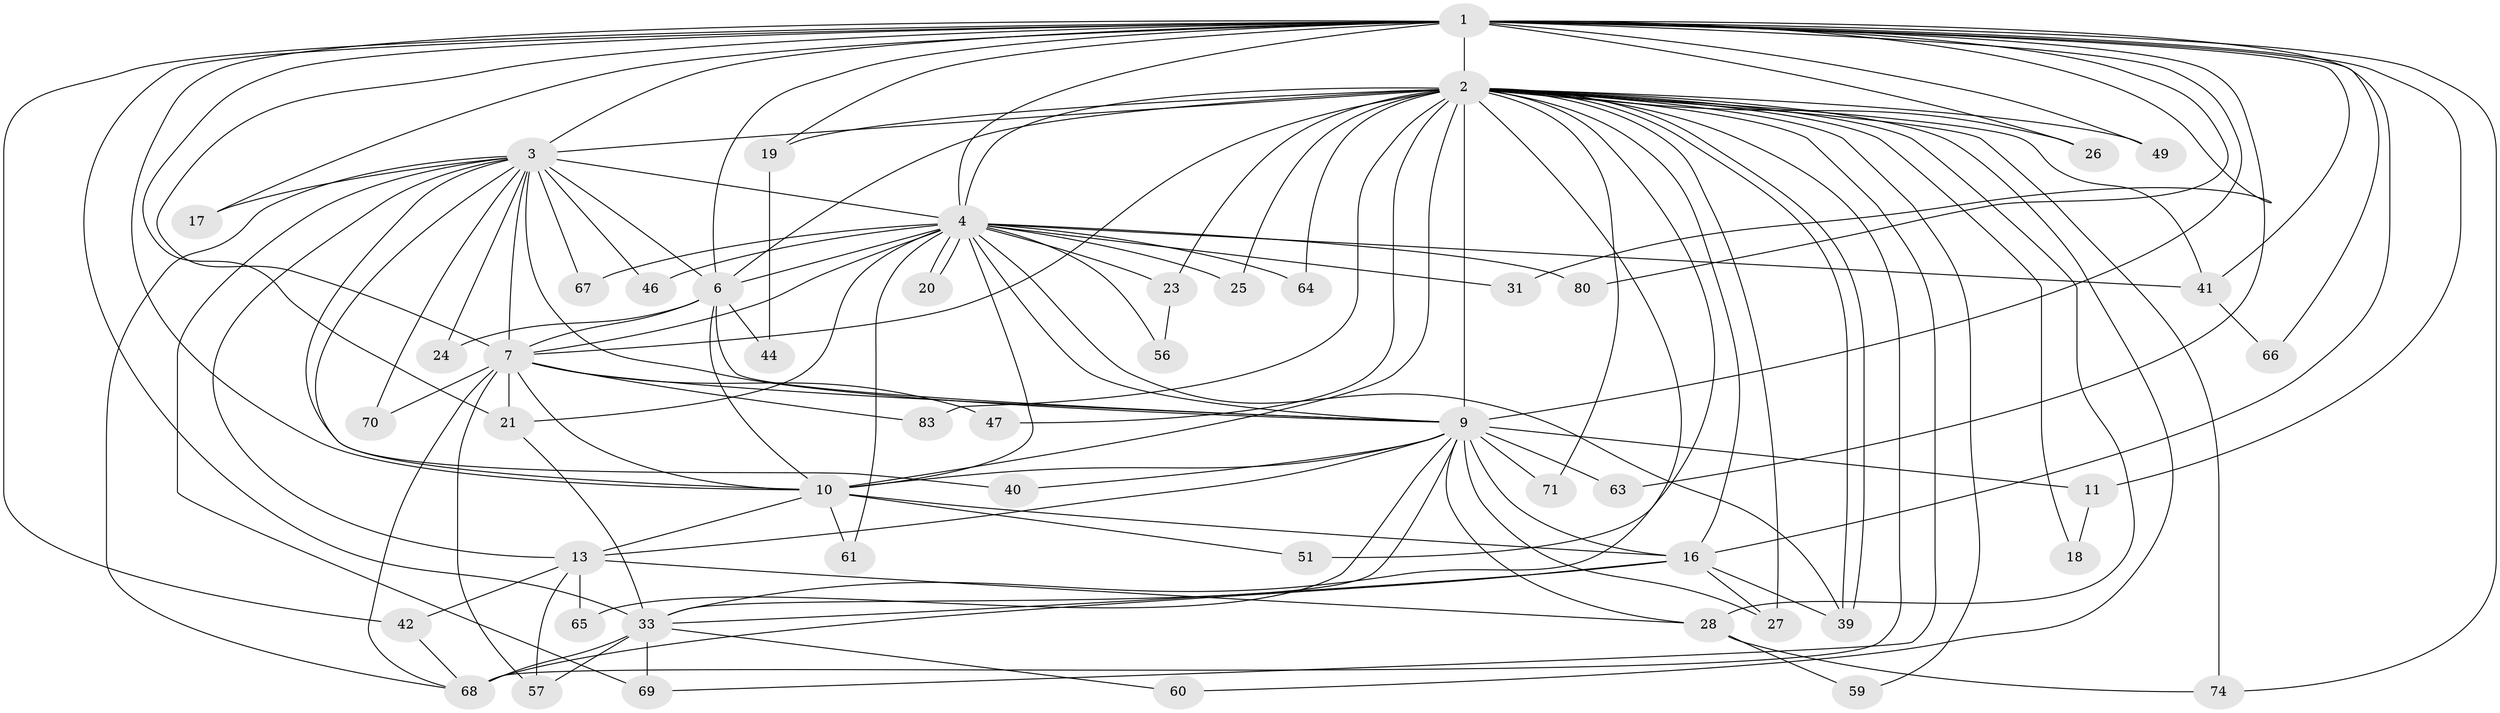 // original degree distribution, {24: 0.019801980198019802, 26: 0.009900990099009901, 23: 0.009900990099009901, 22: 0.009900990099009901, 16: 0.019801980198019802, 17: 0.009900990099009901, 20: 0.009900990099009901, 13: 0.009900990099009901, 3: 0.18811881188118812, 7: 0.019801980198019802, 8: 0.009900990099009901, 4: 0.0594059405940594, 5: 0.039603960396039604, 2: 0.5544554455445545, 6: 0.0297029702970297}
// Generated by graph-tools (version 1.1) at 2025/17/03/04/25 18:17:24]
// undirected, 50 vertices, 131 edges
graph export_dot {
graph [start="1"]
  node [color=gray90,style=filled];
  1 [super="+14"];
  2 [super="+8+32+36+92+52+5+78"];
  3;
  4 [super="+29"];
  6 [super="+76+84+100"];
  7;
  9 [super="+37+58+22+48+81+15+12"];
  10;
  11;
  13 [super="+45"];
  16 [super="+30"];
  17;
  18;
  19;
  20;
  21;
  23 [super="+94"];
  24;
  25;
  26;
  27 [super="+34"];
  28 [super="+50"];
  31;
  33 [super="+54+35+90+62"];
  39 [super="+86+55"];
  40;
  41 [super="+91"];
  42 [super="+73"];
  44;
  46;
  47;
  49;
  51 [super="+72"];
  56;
  57;
  59;
  60;
  61;
  63;
  64;
  65;
  66;
  67;
  68 [super="+96+97"];
  69 [super="+79"];
  70;
  71;
  74 [super="+98"];
  80;
  83;
  1 -- 2 [weight=5];
  1 -- 3;
  1 -- 4;
  1 -- 6 [weight=3];
  1 -- 7;
  1 -- 9 [weight=3];
  1 -- 10;
  1 -- 11;
  1 -- 16;
  1 -- 21;
  1 -- 31;
  1 -- 42;
  1 -- 49;
  1 -- 63;
  1 -- 80;
  1 -- 33 [weight=3];
  1 -- 66;
  1 -- 17;
  1 -- 19;
  1 -- 26;
  1 -- 41;
  1 -- 74;
  2 -- 3 [weight=4];
  2 -- 4 [weight=4];
  2 -- 6 [weight=4];
  2 -- 7 [weight=3];
  2 -- 9 [weight=7];
  2 -- 10 [weight=3];
  2 -- 16;
  2 -- 19;
  2 -- 26 [weight=2];
  2 -- 39;
  2 -- 39;
  2 -- 47;
  2 -- 49;
  2 -- 51 [weight=2];
  2 -- 59;
  2 -- 68 [weight=2];
  2 -- 64;
  2 -- 69;
  2 -- 83;
  2 -- 28 [weight=2];
  2 -- 60;
  2 -- 41;
  2 -- 27;
  2 -- 23 [weight=2];
  2 -- 71;
  2 -- 74;
  2 -- 18;
  2 -- 25;
  2 -- 33;
  3 -- 4;
  3 -- 6;
  3 -- 7;
  3 -- 9 [weight=5];
  3 -- 10;
  3 -- 13;
  3 -- 17;
  3 -- 24;
  3 -- 40;
  3 -- 46;
  3 -- 67;
  3 -- 69;
  3 -- 70;
  3 -- 68;
  4 -- 6 [weight=2];
  4 -- 7;
  4 -- 9;
  4 -- 10;
  4 -- 20;
  4 -- 20;
  4 -- 23;
  4 -- 25;
  4 -- 31;
  4 -- 41;
  4 -- 46;
  4 -- 56;
  4 -- 61;
  4 -- 64;
  4 -- 67;
  4 -- 80;
  4 -- 39;
  4 -- 21;
  6 -- 7;
  6 -- 9 [weight=2];
  6 -- 10;
  6 -- 24;
  6 -- 44;
  7 -- 9 [weight=2];
  7 -- 10;
  7 -- 21;
  7 -- 47;
  7 -- 57;
  7 -- 68;
  7 -- 70;
  7 -- 83;
  9 -- 10;
  9 -- 11;
  9 -- 33;
  9 -- 40;
  9 -- 65;
  9 -- 71;
  9 -- 28;
  9 -- 63;
  9 -- 13;
  9 -- 27;
  9 -- 16;
  10 -- 13;
  10 -- 61;
  10 -- 16;
  10 -- 51;
  11 -- 18;
  13 -- 28;
  13 -- 42;
  13 -- 57;
  13 -- 65;
  16 -- 27;
  16 -- 33;
  16 -- 68;
  16 -- 39;
  19 -- 44;
  21 -- 33;
  23 -- 56;
  28 -- 59;
  28 -- 74;
  33 -- 60;
  33 -- 68;
  33 -- 69;
  33 -- 57;
  41 -- 66;
  42 -- 68;
}
